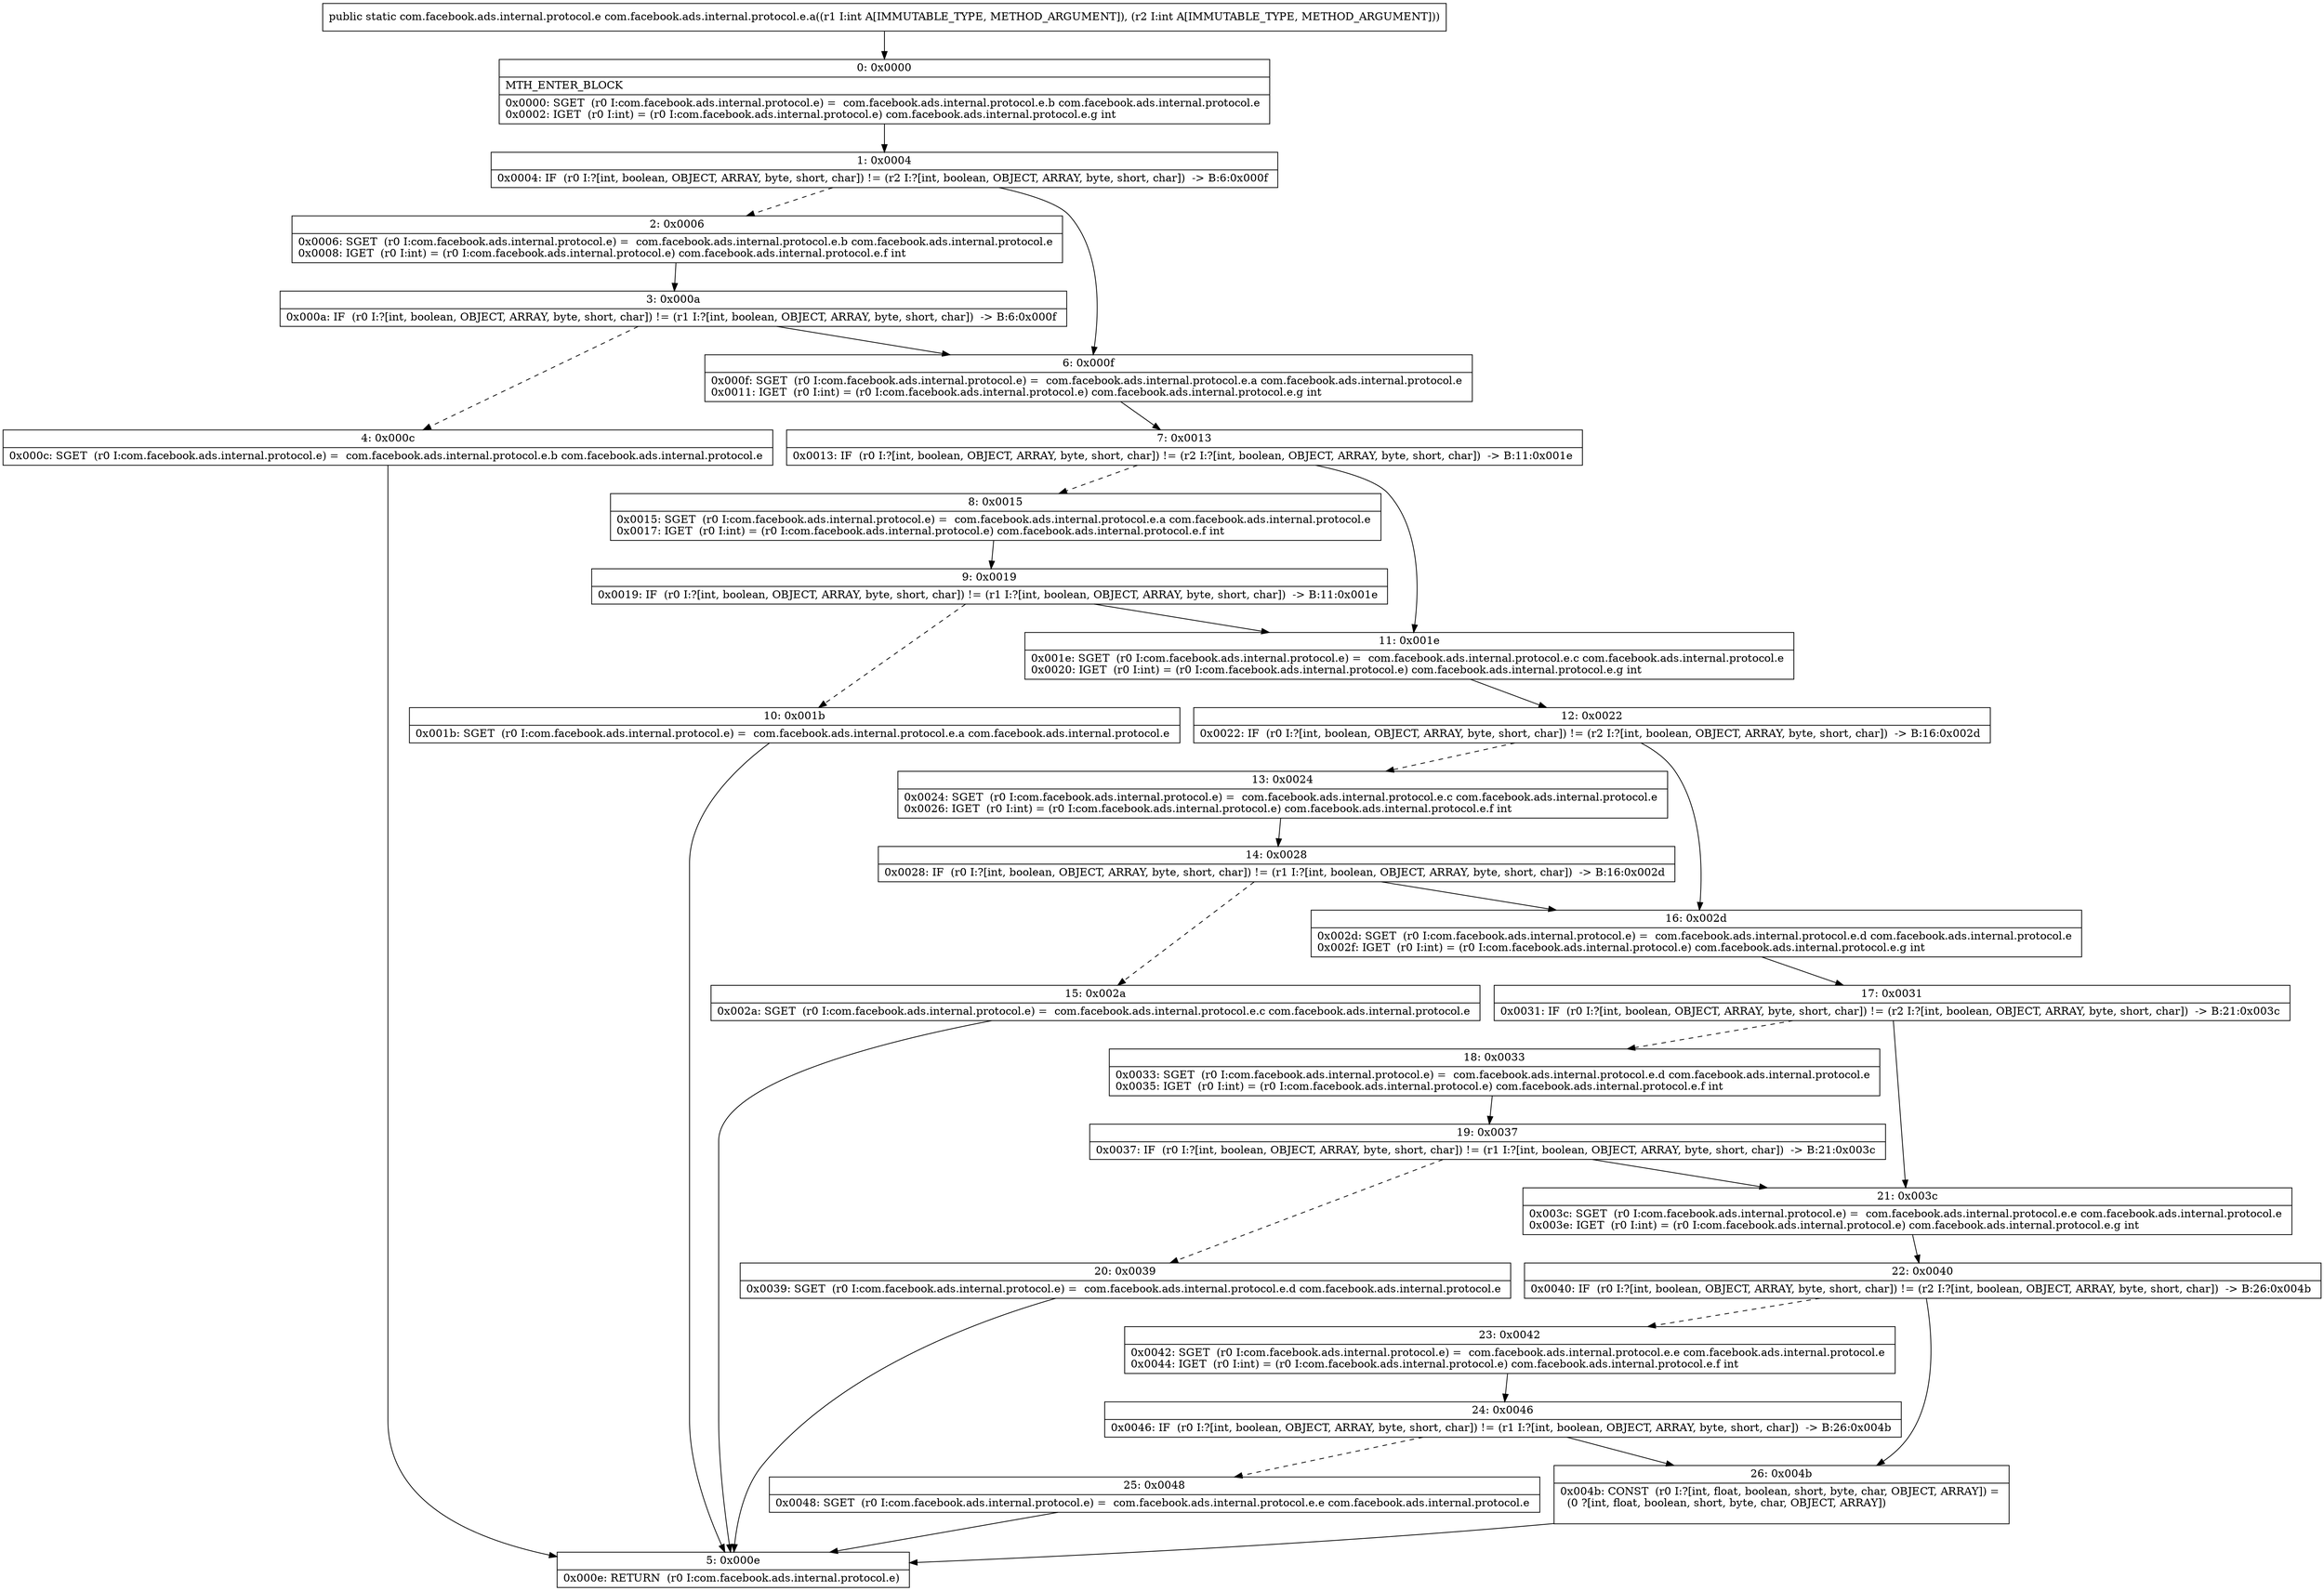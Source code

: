 digraph "CFG forcom.facebook.ads.internal.protocol.e.a(II)Lcom\/facebook\/ads\/internal\/protocol\/e;" {
Node_0 [shape=record,label="{0\:\ 0x0000|MTH_ENTER_BLOCK\l|0x0000: SGET  (r0 I:com.facebook.ads.internal.protocol.e) =  com.facebook.ads.internal.protocol.e.b com.facebook.ads.internal.protocol.e \l0x0002: IGET  (r0 I:int) = (r0 I:com.facebook.ads.internal.protocol.e) com.facebook.ads.internal.protocol.e.g int \l}"];
Node_1 [shape=record,label="{1\:\ 0x0004|0x0004: IF  (r0 I:?[int, boolean, OBJECT, ARRAY, byte, short, char]) != (r2 I:?[int, boolean, OBJECT, ARRAY, byte, short, char])  \-\> B:6:0x000f \l}"];
Node_2 [shape=record,label="{2\:\ 0x0006|0x0006: SGET  (r0 I:com.facebook.ads.internal.protocol.e) =  com.facebook.ads.internal.protocol.e.b com.facebook.ads.internal.protocol.e \l0x0008: IGET  (r0 I:int) = (r0 I:com.facebook.ads.internal.protocol.e) com.facebook.ads.internal.protocol.e.f int \l}"];
Node_3 [shape=record,label="{3\:\ 0x000a|0x000a: IF  (r0 I:?[int, boolean, OBJECT, ARRAY, byte, short, char]) != (r1 I:?[int, boolean, OBJECT, ARRAY, byte, short, char])  \-\> B:6:0x000f \l}"];
Node_4 [shape=record,label="{4\:\ 0x000c|0x000c: SGET  (r0 I:com.facebook.ads.internal.protocol.e) =  com.facebook.ads.internal.protocol.e.b com.facebook.ads.internal.protocol.e \l}"];
Node_5 [shape=record,label="{5\:\ 0x000e|0x000e: RETURN  (r0 I:com.facebook.ads.internal.protocol.e) \l}"];
Node_6 [shape=record,label="{6\:\ 0x000f|0x000f: SGET  (r0 I:com.facebook.ads.internal.protocol.e) =  com.facebook.ads.internal.protocol.e.a com.facebook.ads.internal.protocol.e \l0x0011: IGET  (r0 I:int) = (r0 I:com.facebook.ads.internal.protocol.e) com.facebook.ads.internal.protocol.e.g int \l}"];
Node_7 [shape=record,label="{7\:\ 0x0013|0x0013: IF  (r0 I:?[int, boolean, OBJECT, ARRAY, byte, short, char]) != (r2 I:?[int, boolean, OBJECT, ARRAY, byte, short, char])  \-\> B:11:0x001e \l}"];
Node_8 [shape=record,label="{8\:\ 0x0015|0x0015: SGET  (r0 I:com.facebook.ads.internal.protocol.e) =  com.facebook.ads.internal.protocol.e.a com.facebook.ads.internal.protocol.e \l0x0017: IGET  (r0 I:int) = (r0 I:com.facebook.ads.internal.protocol.e) com.facebook.ads.internal.protocol.e.f int \l}"];
Node_9 [shape=record,label="{9\:\ 0x0019|0x0019: IF  (r0 I:?[int, boolean, OBJECT, ARRAY, byte, short, char]) != (r1 I:?[int, boolean, OBJECT, ARRAY, byte, short, char])  \-\> B:11:0x001e \l}"];
Node_10 [shape=record,label="{10\:\ 0x001b|0x001b: SGET  (r0 I:com.facebook.ads.internal.protocol.e) =  com.facebook.ads.internal.protocol.e.a com.facebook.ads.internal.protocol.e \l}"];
Node_11 [shape=record,label="{11\:\ 0x001e|0x001e: SGET  (r0 I:com.facebook.ads.internal.protocol.e) =  com.facebook.ads.internal.protocol.e.c com.facebook.ads.internal.protocol.e \l0x0020: IGET  (r0 I:int) = (r0 I:com.facebook.ads.internal.protocol.e) com.facebook.ads.internal.protocol.e.g int \l}"];
Node_12 [shape=record,label="{12\:\ 0x0022|0x0022: IF  (r0 I:?[int, boolean, OBJECT, ARRAY, byte, short, char]) != (r2 I:?[int, boolean, OBJECT, ARRAY, byte, short, char])  \-\> B:16:0x002d \l}"];
Node_13 [shape=record,label="{13\:\ 0x0024|0x0024: SGET  (r0 I:com.facebook.ads.internal.protocol.e) =  com.facebook.ads.internal.protocol.e.c com.facebook.ads.internal.protocol.e \l0x0026: IGET  (r0 I:int) = (r0 I:com.facebook.ads.internal.protocol.e) com.facebook.ads.internal.protocol.e.f int \l}"];
Node_14 [shape=record,label="{14\:\ 0x0028|0x0028: IF  (r0 I:?[int, boolean, OBJECT, ARRAY, byte, short, char]) != (r1 I:?[int, boolean, OBJECT, ARRAY, byte, short, char])  \-\> B:16:0x002d \l}"];
Node_15 [shape=record,label="{15\:\ 0x002a|0x002a: SGET  (r0 I:com.facebook.ads.internal.protocol.e) =  com.facebook.ads.internal.protocol.e.c com.facebook.ads.internal.protocol.e \l}"];
Node_16 [shape=record,label="{16\:\ 0x002d|0x002d: SGET  (r0 I:com.facebook.ads.internal.protocol.e) =  com.facebook.ads.internal.protocol.e.d com.facebook.ads.internal.protocol.e \l0x002f: IGET  (r0 I:int) = (r0 I:com.facebook.ads.internal.protocol.e) com.facebook.ads.internal.protocol.e.g int \l}"];
Node_17 [shape=record,label="{17\:\ 0x0031|0x0031: IF  (r0 I:?[int, boolean, OBJECT, ARRAY, byte, short, char]) != (r2 I:?[int, boolean, OBJECT, ARRAY, byte, short, char])  \-\> B:21:0x003c \l}"];
Node_18 [shape=record,label="{18\:\ 0x0033|0x0033: SGET  (r0 I:com.facebook.ads.internal.protocol.e) =  com.facebook.ads.internal.protocol.e.d com.facebook.ads.internal.protocol.e \l0x0035: IGET  (r0 I:int) = (r0 I:com.facebook.ads.internal.protocol.e) com.facebook.ads.internal.protocol.e.f int \l}"];
Node_19 [shape=record,label="{19\:\ 0x0037|0x0037: IF  (r0 I:?[int, boolean, OBJECT, ARRAY, byte, short, char]) != (r1 I:?[int, boolean, OBJECT, ARRAY, byte, short, char])  \-\> B:21:0x003c \l}"];
Node_20 [shape=record,label="{20\:\ 0x0039|0x0039: SGET  (r0 I:com.facebook.ads.internal.protocol.e) =  com.facebook.ads.internal.protocol.e.d com.facebook.ads.internal.protocol.e \l}"];
Node_21 [shape=record,label="{21\:\ 0x003c|0x003c: SGET  (r0 I:com.facebook.ads.internal.protocol.e) =  com.facebook.ads.internal.protocol.e.e com.facebook.ads.internal.protocol.e \l0x003e: IGET  (r0 I:int) = (r0 I:com.facebook.ads.internal.protocol.e) com.facebook.ads.internal.protocol.e.g int \l}"];
Node_22 [shape=record,label="{22\:\ 0x0040|0x0040: IF  (r0 I:?[int, boolean, OBJECT, ARRAY, byte, short, char]) != (r2 I:?[int, boolean, OBJECT, ARRAY, byte, short, char])  \-\> B:26:0x004b \l}"];
Node_23 [shape=record,label="{23\:\ 0x0042|0x0042: SGET  (r0 I:com.facebook.ads.internal.protocol.e) =  com.facebook.ads.internal.protocol.e.e com.facebook.ads.internal.protocol.e \l0x0044: IGET  (r0 I:int) = (r0 I:com.facebook.ads.internal.protocol.e) com.facebook.ads.internal.protocol.e.f int \l}"];
Node_24 [shape=record,label="{24\:\ 0x0046|0x0046: IF  (r0 I:?[int, boolean, OBJECT, ARRAY, byte, short, char]) != (r1 I:?[int, boolean, OBJECT, ARRAY, byte, short, char])  \-\> B:26:0x004b \l}"];
Node_25 [shape=record,label="{25\:\ 0x0048|0x0048: SGET  (r0 I:com.facebook.ads.internal.protocol.e) =  com.facebook.ads.internal.protocol.e.e com.facebook.ads.internal.protocol.e \l}"];
Node_26 [shape=record,label="{26\:\ 0x004b|0x004b: CONST  (r0 I:?[int, float, boolean, short, byte, char, OBJECT, ARRAY]) = \l  (0 ?[int, float, boolean, short, byte, char, OBJECT, ARRAY])\l \l}"];
MethodNode[shape=record,label="{public static com.facebook.ads.internal.protocol.e com.facebook.ads.internal.protocol.e.a((r1 I:int A[IMMUTABLE_TYPE, METHOD_ARGUMENT]), (r2 I:int A[IMMUTABLE_TYPE, METHOD_ARGUMENT])) }"];
MethodNode -> Node_0;
Node_0 -> Node_1;
Node_1 -> Node_2[style=dashed];
Node_1 -> Node_6;
Node_2 -> Node_3;
Node_3 -> Node_4[style=dashed];
Node_3 -> Node_6;
Node_4 -> Node_5;
Node_6 -> Node_7;
Node_7 -> Node_8[style=dashed];
Node_7 -> Node_11;
Node_8 -> Node_9;
Node_9 -> Node_10[style=dashed];
Node_9 -> Node_11;
Node_10 -> Node_5;
Node_11 -> Node_12;
Node_12 -> Node_13[style=dashed];
Node_12 -> Node_16;
Node_13 -> Node_14;
Node_14 -> Node_15[style=dashed];
Node_14 -> Node_16;
Node_15 -> Node_5;
Node_16 -> Node_17;
Node_17 -> Node_18[style=dashed];
Node_17 -> Node_21;
Node_18 -> Node_19;
Node_19 -> Node_20[style=dashed];
Node_19 -> Node_21;
Node_20 -> Node_5;
Node_21 -> Node_22;
Node_22 -> Node_23[style=dashed];
Node_22 -> Node_26;
Node_23 -> Node_24;
Node_24 -> Node_25[style=dashed];
Node_24 -> Node_26;
Node_25 -> Node_5;
Node_26 -> Node_5;
}

